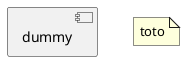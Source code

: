 {
  "sha1": "1n0j2ypcx27kty5sqay6m1pyi607wf",
  "insertion": {
    "when": "2024-05-30T20:48:19.738Z",
    "user": "plantuml@gmail.com"
  }
}
@startuml
component dummy
note as tott
toto
end note
@enduml
